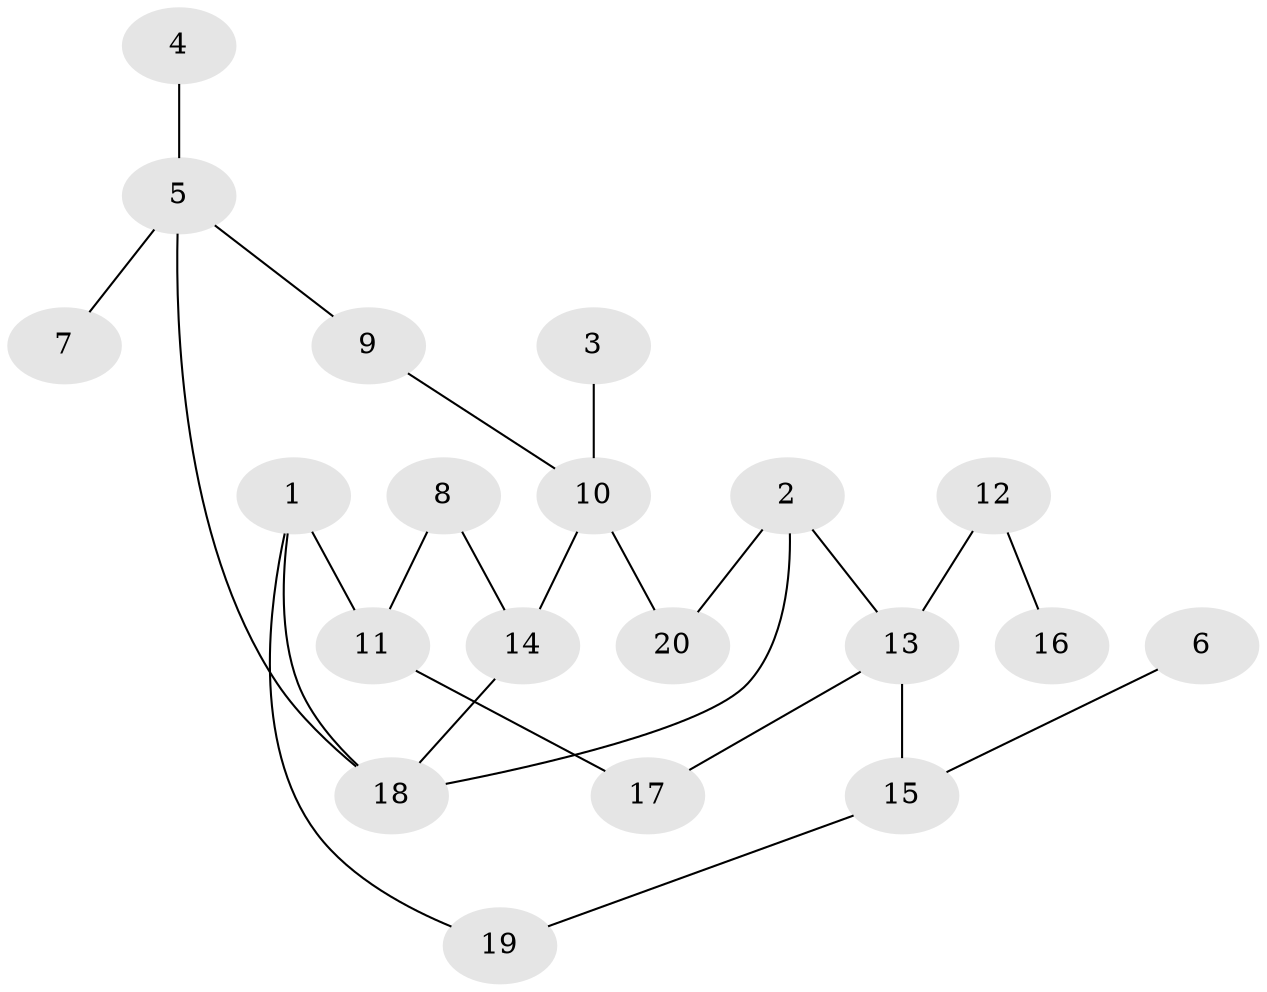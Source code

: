 // original degree distribution, {5: 0.05, 6: 0.05, 4: 0.05, 1: 0.43333333333333335, 2: 0.3, 3: 0.11666666666666667}
// Generated by graph-tools (version 1.1) at 2025/36/03/04/25 23:36:11]
// undirected, 20 vertices, 24 edges
graph export_dot {
  node [color=gray90,style=filled];
  1;
  2;
  3;
  4;
  5;
  6;
  7;
  8;
  9;
  10;
  11;
  12;
  13;
  14;
  15;
  16;
  17;
  18;
  19;
  20;
  1 -- 11 [weight=1.0];
  1 -- 18 [weight=1.0];
  1 -- 19 [weight=1.0];
  2 -- 13 [weight=1.0];
  2 -- 18 [weight=1.0];
  2 -- 20 [weight=1.0];
  3 -- 10 [weight=1.0];
  4 -- 5 [weight=1.0];
  5 -- 7 [weight=1.0];
  5 -- 9 [weight=1.0];
  5 -- 18 [weight=1.0];
  6 -- 15 [weight=1.0];
  8 -- 11 [weight=1.0];
  8 -- 14 [weight=1.0];
  9 -- 10 [weight=1.0];
  10 -- 14 [weight=1.0];
  10 -- 20 [weight=1.0];
  11 -- 17 [weight=1.0];
  12 -- 13 [weight=1.0];
  12 -- 16 [weight=1.0];
  13 -- 15 [weight=1.0];
  13 -- 17 [weight=1.0];
  14 -- 18 [weight=1.0];
  15 -- 19 [weight=1.0];
}
